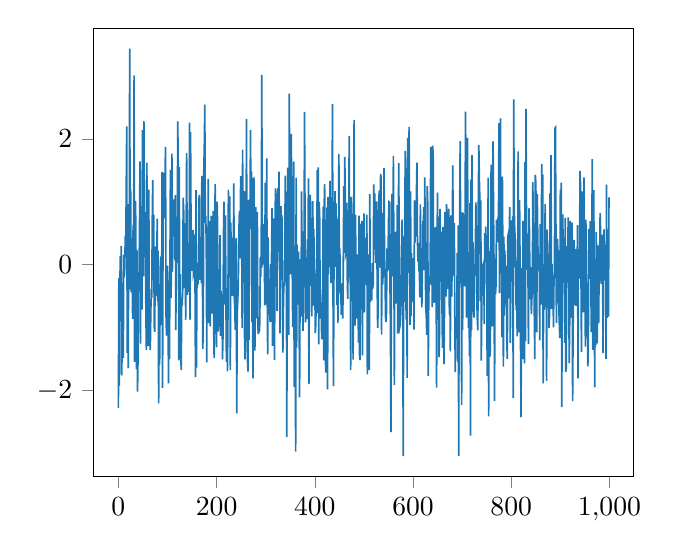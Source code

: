 % This file was created by matplotlib2tikz v0.6.17.
\begin{tikzpicture}

\definecolor{color0}{rgb}{0.122,0.467,0.706}

\begin{axis}[
xmin=-49.95, xmax=1048.95,
ymin=-3.368, ymax=3.759,
tick align=outside,
tick pos=left,
x grid style={white!69.02!black},
y grid style={white!69.02!black}
]
\addplot [semithick, color0, forget plot]
table {%
0 -2.277
1 -0.214
2 -1.928
3 -0.309
4 0.137
5 -0.222
6 0.297
7 -1.76
8 -0.8
9 -0.287
10 -1.481
11 0.161
12 -0.2
13 -0.049
14 0.458
15 0.242
16 1.219
17 2.197
18 -1.4
19 0.964
20 -1.645
21 0.424
22 -0.393
23 3.435
24 0.294
25 1.199
26 -0.441
27 0.395
28 0.383
29 -0.861
30 0.633
31 -0.229
32 3.008
33 -1.546
34 -0.79
35 1.014
36 -0.051
37 -1.661
38 0.226
39 -2.016
40 -1.486
41 -0.184
42 -0.23
43 0.524
44 1.643
45 -1.256
46 0.932
47 0.21
48 -0.713
49 2.141
50 0.815
51 -0.185
52 2.283
53 0.485
54 0.836
55 0.698
56 -0.759
57 -1.359
58 1.621
59 0.006
60 -0.779
61 -1.293
62 1.195
63 -1.295
64 -0.57
65 -1.357
66 -0.779
67 -0.389
68 -0.528
69 0.693
70 1.346
71 -0.247
72 0.787
73 -0.975
74 -1.066
75 -0.082
76 0.292
77 -0.498
78 -0.325
79 0.733
80 -0.579
81 0.219
82 -2.205
83 -0.512
84 -1.587
85 -0.562
86 0.017
87 0.131
88 -0.956
89 1.475
90 -1.958
91 0.68
92 1.463
93 0.735
94 1.062
95 1.411
96 1.872
97 -0.785
98 -1.128
99 -0.571
100 -0.017
101 -0.278
102 -1.887
103 -0.774
104 -1.502
105 -0.041
106 1.508
107 -0.53
108 -0.138
109 1.767
110 -0.115
111 0.923
112 1.039
113 0.769
114 0.751
115 0.078
116 1.107
117 -1.04
118 0.525
119 0.03
120 0.665
121 2.278
122 1.255
123 -1.52
124 1.549
125 -1.095
126 -0.15
127 -1.46
128 -1.671
129 -0.527
130 -0.642
131 -0.391
132 1.066
133 0.849
134 -0.373
135 -0.209
136 0.662
137 -0.88
138 0.44
139 1.779
140 0.419
141 -0.479
142 0.03
143 -0.058
144 -0.432
145 2.257
146 -0.874
147 2.106
148 0.527
149 -0.097
150 0.243
151 0.377
152 0.552
153 -0.158
154 -0.125
155 0.483
156 -0.128
157 -1.789
158 1.187
159 -1.635
160 -0.286
161 0.031
162 -0.315
163 0.004
164 1.031
165 1.109
166 -0.243
167 0.051
168 0.319
169 -0.298
170 1.41
171 0.213
172 -1.34
173 -0.732
174 1.512
175 1.899
176 2.545
177 0.664
178 0.776
179 0.301
180 -1.553
181 0.591
182 -0.913
183 1.366
184 -0.929
185 -0.2
186 0.692
187 -0.981
188 0.098
189 0.774
190 0.025
191 -0.779
192 -0.077
193 0.854
194 -0.973
195 -1.485
196 -0.814
197 1.282
198 0.686
199 0.39
200 -1.314
201 1.002
202 0.659
203 -1.062
204 -0.955
205 -0.902
206 -0.871
207 0.47
208 -1.131
209 -0.417
210 -0.605
211 -0.469
212 -1.505
213 -1.145
214 0.441
215 1.003
216 -0.634
217 -0.503
218 0.782
219 -0.554
220 -1.546
221 -0.376
222 -1.697
223 -1.025
224 1.19
225 0.644
226 0.692
227 1.087
228 -1.675
229 0.666
230 -0.143
231 -0.098
232 -0.496
233 0.429
234 -0.113
235 1.294
236 -0.516
237 -0.67
238 -1.037
239 0.348
240 0.425
241 -2.365
242 -0.772
243 -0.598
244 -0.381
245 0.158
246 0.765
247 0.855
248 0.101
249 1.406
250 0.825
251 0.628
252 -1.009
253 1.828
254 -0.289
255 0.612
256 1.17
257 -1.178
258 -1.504
259 1.161
260 0.535
261 2.313
262 -1.189
263 -1.527
264 -1.701
265 1.026
266 -1.198
267 1.037
268 0.566
269 2.14
270 1.007
271 1.482
272 -0.913
273 0.568
274 -1.806
275 1.368
276 1.375
277 -0.239
278 -1.365
279 -0.136
280 0.92
281 -0.855
282 0.68
283 0.838
284 -0.978
285 -1.104
286 -0.825
287 -1.08
288 -0.918
289 0.111
290 -0.194
291 0.353
292 3.019
293 0.203
294 0.045
295 0.079
296 0.044
297 0.646
298 -0.648
299 1.302
300 -0.631
301 -0.033
302 1.689
303 -0.314
304 -1.427
305 0.434
306 -0.802
307 -0.759
308 -0.617
309 -0.911
310 0.01
311 -0.908
312 0.217
313 0.901
314 -1.289
315 0.736
316 -0.277
317 -0.906
318 -1.512
319 0.681
320 1.212
321 -0.351
322 0.742
323 -0.738
324 1.107
325 1.215
326 0.209
327 1.479
328 0.465
329 -1.091
330 0.757
331 0.932
332 -0.035
333 0.787
334 -0.564
335 -1.396
336 -0.704
337 -0.286
338 -0.331
339 0.574
340 1.416
341 -0.279
342 0.463
343 -2.736
344 0.717
345 1.541
346 0.961
347 -1.114
348 2.721
349 0.95
350 -0.153
351 0.725
352 2.078
353 1.075
354 0.027
355 -0.991
356 0.638
357 1.638
358 -1.943
359 0.302
360 -0.509
361 -2.973
362 1.385
363 -1.318
364 0.318
365 -0.633
366 -0.418
367 0.206
368 -0.626
369 -2.109
370 -0.369
371 0.085
372 -0.825
373 1.164
374 -0.085
375 0.529
376 -1.052
377 -0.115
378 -0.307
379 2.431
380 0.932
381 -0.916
382 0.07
383 -0.192
384 -0.865
385 0.404
386 -0.252
387 1.374
388 -1.897
389 -0.062
390 0.944
391 1.111
392 -0.337
393 0.429
394 -0.822
395 0.516
396 1.011
397 -0.65
398 0.566
399 -0.111
400 -0.268
401 -1.089
402 -0.951
403 -0.47
404 0.176
405 1.504
406 -0.768
407 1.546
408 -1.267
409 0.999
410 0.716
411 -0.859
412 -0.658
413 -0.6
414 -1.188
415 -0.535
416 -0.357
417 0.922
418 -1.521
419 0.91
420 1.279
421 0.324
422 -1.715
423 0.375
424 0.159
425 0.912
426 -1.984
427 1.078
428 -0.152
429 0.311
430 0.185
431 1.332
432 0.411
433 -0.294
434 0.327
435 0.759
436 2.553
437 -0.326
438 -1.93
439 -0.08
440 0.46
441 1.169
442 -0.035
443 0.973
444 0.566
445 -0.637
446 0.73
447 -0.927
448 -0.274
449 1.762
450 -0.106
451 0.261
452 -0.454
453 -0.467
454 -0.796
455 -0.473
456 -0.299
457 -0.856
458 0.024
459 1.247
460 0.189
461 1.713
462 1.136
463 0.169
464 0.204
465 0.985
466 -0.163
467 -0.543
468 0.073
469 0.411
470 2.047
471 -0.215
472 0.361
473 -1.675
474 1.077
475 0.892
476 -0.361
477 0.106
478 -1.51
479 0.089
480 2.298
481 -0.898
482 -0.968
483 0.793
484 -0.796
485 -0.856
486 -0.013
487 0.165
488 -0.675
489 -1.237
490 0.778
491 -1.427
492 -1.518
493 0.654
494 -0.143
495 0.501
496 0.698
497 -1.443
498 0.006
499 -0.05
500 0.816
501 -0.757
502 0.429
503 -0.022
504 -0.315
505 0.044
506 0.795
507 -1.745
508 -0.079
509 -1.223
510 0.165
511 -1.678
512 1.121
513 -0.594
514 -0.114
515 -0.511
516 -0.568
517 0.023
518 -0.381
519 -0.311
520 1.276
521 0.897
522 1.135
523 0.54
524 0.025
525 0.241
526 1.006
527 -0.335
528 -1.006
529 -0.718
530 0.682
531 1.177
532 -0.048
533 0.707
534 1.441
535 1.391
536 -1.111
537 0.819
538 -0.319
539 -0.168
540 -0.036
541 1.538
542 0.126
543 -0.121
544 -0.829
545 -0.912
546 -0.756
547 0.259
548 -0.09
549 -0.076
550 0.665
551 1.001
552 0.996
553 -0.275
554 -0.935
555 -2.661
556 0.157
557 1.127
558 -0.185
559 0.004
560 1.731
561 0.19
562 -1.914
563 0.168
564 -0.621
565 0.526
566 -0.61
567 -0.069
568 0.948
569 -1.097
570 0.756
571 1.614
572 -0.287
573 -0.99
574 -0.951
575 -0.768
576 -0.342
577 0.596
578 0.718
579 0.097
580 -3.044
581 -0.123
582 0.448
583 -0.59
584 1.81
585 0.18
586 -0.873
587 1.531
588 -1.8
589 2.016
590 0.815
591 -0.129
592 2.189
593 0.307
594 -0.957
595 1.166
596 -0.821
597 0.183
598 -0.285
599 -0.585
600 -0.421
601 0.104
602 -1.034
603 1.021
604 0.35
605 0.935
606 0.446
607 1.159
608 1.623
609 0.396
610 0.049
611 0.346
612 -0.091
613 -0.119
614 -0.52
615 0.959
616 -0.513
617 -0.179
618 -0.68
619 -0.078
620 0.663
621 0.654
622 0.913
623 -0.085
624 1.388
625 -0.018
626 -0.687
627 -0.822
628 -1.116
629 1.25
630 0.953
631 -1.768
632 -0.547
633 -0.218
634 -0.302
635 -0.14
636 1.871
637 -0.326
638 1.292
639 -0.673
640 1.891
641 1.751
642 -0.604
643 0.589
644 0.198
645 -0.606
646 0.601
647 -0.075
648 -1.955
649 0.442
650 1.144
651 -0.873
652 0.765
653 -1.471
654 -1.067
655 0.889
656 -0.006
657 0.508
658 0.489
659 -0.665
660 -1.323
661 0.599
662 0.235
663 -1.579
664 -0.782
665 0.837
666 0.025
667 -0.509
668 0.962
669 0.87
670 0.723
671 -0.385
672 0.558
673 0.889
674 -0.79
675 -0.339
676 -1.376
677 0.782
678 -0.436
679 -0.506
680 0.683
681 1.579
682 -0.04
683 -0.169
684 0.663
685 -0.71
686 -1.709
687 -1.084
688 -0.99
689 -1.079
690 0.188
691 -1.539
692 0.624
693 -3.041
694 -0.207
695 0.833
696 1.966
697 0.436
698 0.719
699 -2.229
700 0.83
701 -1.042
702 0.829
703 0.402
704 0.315
705 -0.346
706 0.791
707 2.435
708 0.6
709 -0.841
710 -0.097
711 2.014
712 -0.337
713 -1.004
714 -0.624
715 -1.456
716 0.984
717 -2.717
718 1.354
719 -1.04
720 1.741
721 -0.755
722 0.354
723 -0.596
724 -0.843
725 -0.095
726 -0.181
727 0.313
728 0.989
729 0.366
730 -0.6
731 -0.893
732 -1.043
733 1.043
734 1.906
735 1.37
736 1.076
737 -0.581
738 1.024
739 -1.524
740 -0.711
741 0.015
742 -0.134
743 -0.292
744 0.051
745 -0.945
746 0.503
747 0.04
748 0.606
749 0.309
750 0.311
751 -1.767
752 -0.685
753 1.384
754 -2.411
755 0.217
756 -0.365
757 -1.46
758 -0.759
759 1.59
760 -0.866
761 0.068
762 -0.98
763 1.962
764 0.834
765 -0.085
766 -2.165
767 0.102
768 -0.47
769 -0.325
770 0.715
771 0.53
772 0.354
773 0.677
774 0.654
775 2.252
776 -0.453
777 0.258
778 2.327
779 0.369
780 1.227
781 -1.152
782 1.398
783 0.001
784 -1.619
785 0.445
786 -0.809
787 0.229
788 -0.285
789 -0.183
790 -0.016
791 -1.227
792 -1.499
793 0.448
794 0.485
795 -0.537
796 0.531
797 0.914
798 -1.242
799 -0.498
800 0.23
801 0.703
802 -0.268
803 0.767
804 -2.12
805 2.626
806 0.95
807 0.603
808 0.394
809 -0.137
810 -0.722
811 0.059
812 -1.141
813 -0.575
814 1.803
815 0.324
816 -1.076
817 1.026
818 -0.05
819 -1.341
820 -2.424
821 -0.206
822 -0.051
823 -1.5
824 0.697
825 0.289
826 -0.14
827 -1.568
828 1.632
829 -1.221
830 2.476
831 0.796
832 0.052
833 -0.077
834 0.011
835 -1.262
836 0.897
837 0.588
838 -0.156
839 -0.551
840 -0.039
841 -0.785
842 -0.542
843 -0.427
844 1.313
845 0.327
846 0.584
847 -0.8
848 -1.5
849 1.429
850 1.314
851 0.756
852 -1.074
853 1.12
854 0.473
855 -0.09
856 -0.03
857 0.162
858 -1.203
859 0.646
860 0.063
861 -0.633
862 1.601
863 0.513
864 1.435
865 -1.885
866 -0.376
867 -0.717
868 -0.625
869 0.963
870 0.083
871 0.361
872 -1.846
873 0.559
874 0.329
875 -0.689
876 0.176
877 -1.005
878 -0.778
879 1.133
880 0.619
881 1.742
882 -0.701
883 0.011
884 -0.378
885 -0.375
886 -0.995
887 -0.28
888 -0.127
889 2.167
890 2.179
891 0.626
892 -0.923
893 -0.306
894 0.413
895 0.193
896 0.2
897 -0.713
898 -0.967
899 -1.166
900 1.194
901 -0.156
902 1.305
903 -2.263
904 0.521
905 0.8
906 -0.176
907 0.437
908 -0.377
909 -1.244
910 0.744
911 -1.704
912 -1.65
913 -0.183
914 0.296
915 0.146
916 0.75
917 0.199
918 -1.566
919 -0.956
920 0.694
921 -0.529
922 -0.192
923 -0.843
924 0.669
925 -2.17
926 -1.003
927 -0.414
928 0.392
929 -0.497
930 -0.637
931 0.247
932 -0.656
933 -0.516
934 -0.188
935 0.629
936 -1.809
937 0.245
938 -0.221
939 -0.076
940 1.491
941 1.286
942 -0.104
943 -1.385
944 1.167
945 -0.374
946 -0.075
947 -0.758
948 1.387
949 -0.717
950 0.047
951 -1.303
952 0.716
953 -0.126
954 -0.383
955 -0.766
956 -1.617
957 -1.276
958 0.569
959 0.211
960 -0.225
961 0.693
962 -0.126
963 -1.07
964 0.22
965 1.679
966 -1.354
967 0.867
968 1.187
969 -0.179
970 -1.951
971 -0.358
972 -1.279
973 0.518
974 0.122
975 -1.249
976 -0.398
977 0.308
978 -0.934
979 -0.11
980 0.046
981 0.818
982 0.495
983 -0.305
984 -0.085
985 0.478
986 0.197
987 -1.405
988 0.26
989 0.562
990 -0.249
991 -0.085
992 0.316
993 -1.496
994 1.272
995 -0.844
996 -0.316
997 -0.336
998 -0.827
999 1.071
};
\end{axis}

\end{tikzpicture}